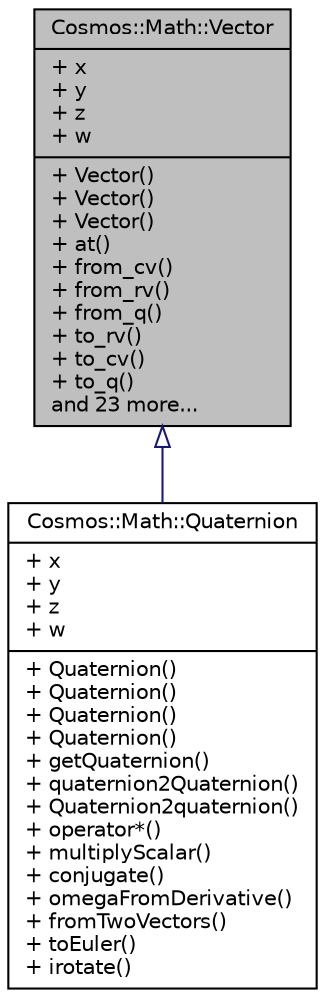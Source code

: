 digraph "Cosmos::Math::Vector"
{
 // INTERACTIVE_SVG=YES
  edge [fontname="Helvetica",fontsize="10",labelfontname="Helvetica",labelfontsize="10"];
  node [fontname="Helvetica",fontsize="10",shape=record];
  Node0 [label="{Cosmos::Math::Vector\n|+ x\l+ y\l+ z\l+ w\l|+ Vector()\l+ Vector()\l+ Vector()\l+ at()\l+ from_cv()\l+ from_rv()\l+ from_q()\l+ to_rv()\l+ to_cv()\l+ to_q()\land 23 more...\l}",height=0.2,width=0.4,color="black", fillcolor="grey75", style="filled", fontcolor="black"];
  Node0 -> Node1 [dir="back",color="midnightblue",fontsize="10",style="solid",arrowtail="onormal",fontname="Helvetica"];
  Node1 [label="{Cosmos::Math::Quaternion\n|+ x\l+ y\l+ z\l+ w\l|+ Quaternion()\l+ Quaternion()\l+ Quaternion()\l+ Quaternion()\l+ getQuaternion()\l+ quaternion2Quaternion()\l+ Quaternion2quaternion()\l+ operator*()\l+ multiplyScalar()\l+ conjugate()\l+ omegaFromDerivative()\l+ fromTwoVectors()\l+ toEuler()\l+ irotate()\l}",height=0.2,width=0.4,color="black", fillcolor="white", style="filled",URL="$class_cosmos_1_1_math_1_1_quaternion.html"];
}
